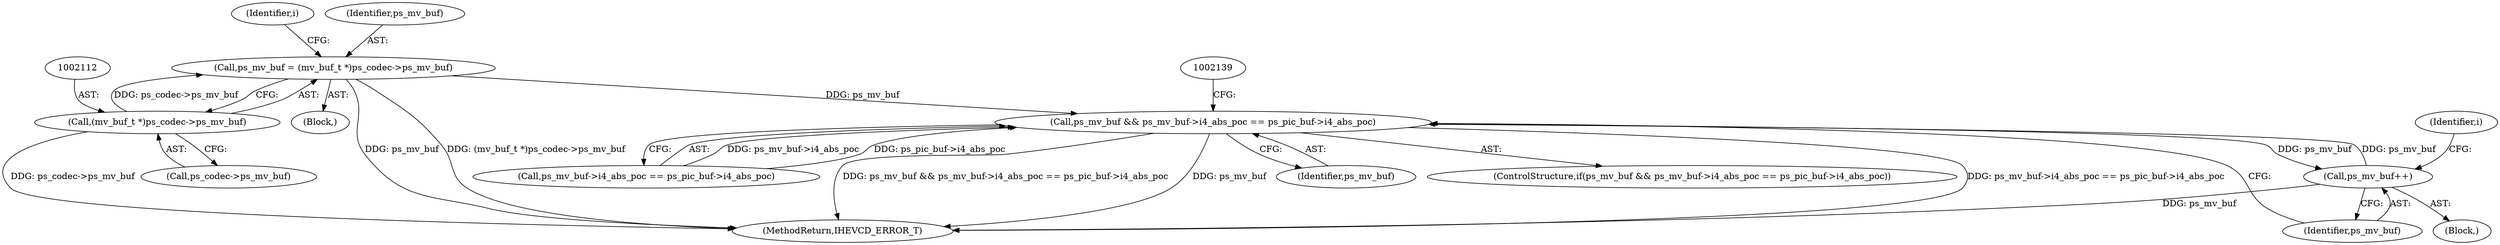 digraph "0_Android_a1424724a00d62ac5efa0e27953eed66850d662f@pointer" {
"1002109" [label="(Call,ps_mv_buf = (mv_buf_t *)ps_codec->ps_mv_buf)"];
"1002111" [label="(Call,(mv_buf_t *)ps_codec->ps_mv_buf)"];
"1002127" [label="(Call,ps_mv_buf && ps_mv_buf->i4_abs_poc == ps_pic_buf->i4_abs_poc)"];
"1002146" [label="(Call,ps_mv_buf++)"];
"1002118" [label="(Identifier,i)"];
"1002129" [label="(Call,ps_mv_buf->i4_abs_poc == ps_pic_buf->i4_abs_poc)"];
"1002128" [label="(Identifier,ps_mv_buf)"];
"1002111" [label="(Call,(mv_buf_t *)ps_codec->ps_mv_buf)"];
"1002127" [label="(Call,ps_mv_buf && ps_mv_buf->i4_abs_poc == ps_pic_buf->i4_abs_poc)"];
"1002147" [label="(Identifier,ps_mv_buf)"];
"1002126" [label="(ControlStructure,if(ps_mv_buf && ps_mv_buf->i4_abs_poc == ps_pic_buf->i4_abs_poc))"];
"1002124" [label="(Identifier,i)"];
"1002617" [label="(MethodReturn,IHEVCD_ERROR_T)"];
"1002083" [label="(Block,)"];
"1002109" [label="(Call,ps_mv_buf = (mv_buf_t *)ps_codec->ps_mv_buf)"];
"1002125" [label="(Block,)"];
"1002146" [label="(Call,ps_mv_buf++)"];
"1002110" [label="(Identifier,ps_mv_buf)"];
"1002113" [label="(Call,ps_codec->ps_mv_buf)"];
"1002109" -> "1002083"  [label="AST: "];
"1002109" -> "1002111"  [label="CFG: "];
"1002110" -> "1002109"  [label="AST: "];
"1002111" -> "1002109"  [label="AST: "];
"1002118" -> "1002109"  [label="CFG: "];
"1002109" -> "1002617"  [label="DDG: (mv_buf_t *)ps_codec->ps_mv_buf"];
"1002109" -> "1002617"  [label="DDG: ps_mv_buf"];
"1002111" -> "1002109"  [label="DDG: ps_codec->ps_mv_buf"];
"1002109" -> "1002127"  [label="DDG: ps_mv_buf"];
"1002111" -> "1002113"  [label="CFG: "];
"1002112" -> "1002111"  [label="AST: "];
"1002113" -> "1002111"  [label="AST: "];
"1002111" -> "1002617"  [label="DDG: ps_codec->ps_mv_buf"];
"1002127" -> "1002126"  [label="AST: "];
"1002127" -> "1002128"  [label="CFG: "];
"1002127" -> "1002129"  [label="CFG: "];
"1002128" -> "1002127"  [label="AST: "];
"1002129" -> "1002127"  [label="AST: "];
"1002139" -> "1002127"  [label="CFG: "];
"1002147" -> "1002127"  [label="CFG: "];
"1002127" -> "1002617"  [label="DDG: ps_mv_buf"];
"1002127" -> "1002617"  [label="DDG: ps_mv_buf->i4_abs_poc == ps_pic_buf->i4_abs_poc"];
"1002127" -> "1002617"  [label="DDG: ps_mv_buf && ps_mv_buf->i4_abs_poc == ps_pic_buf->i4_abs_poc"];
"1002146" -> "1002127"  [label="DDG: ps_mv_buf"];
"1002129" -> "1002127"  [label="DDG: ps_mv_buf->i4_abs_poc"];
"1002129" -> "1002127"  [label="DDG: ps_pic_buf->i4_abs_poc"];
"1002127" -> "1002146"  [label="DDG: ps_mv_buf"];
"1002146" -> "1002125"  [label="AST: "];
"1002146" -> "1002147"  [label="CFG: "];
"1002147" -> "1002146"  [label="AST: "];
"1002124" -> "1002146"  [label="CFG: "];
"1002146" -> "1002617"  [label="DDG: ps_mv_buf"];
}
